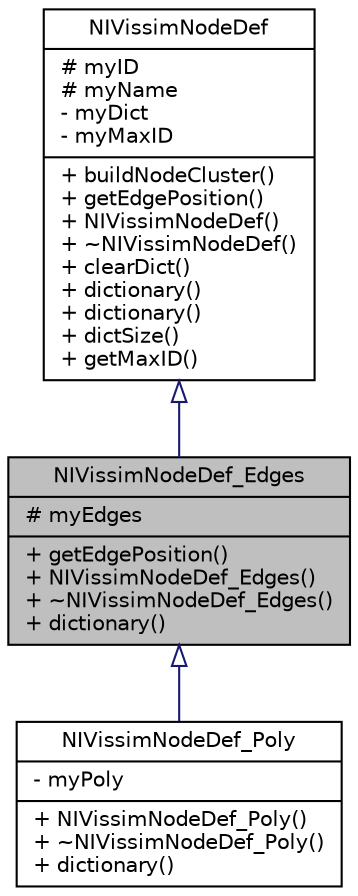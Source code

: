 digraph "NIVissimNodeDef_Edges"
{
  edge [fontname="Helvetica",fontsize="10",labelfontname="Helvetica",labelfontsize="10"];
  node [fontname="Helvetica",fontsize="10",shape=record];
  Node0 [label="{NIVissimNodeDef_Edges\n|# myEdges\l|+ getEdgePosition()\l+ NIVissimNodeDef_Edges()\l+ ~NIVissimNodeDef_Edges()\l+ dictionary()\l}",height=0.2,width=0.4,color="black", fillcolor="grey75", style="filled", fontcolor="black"];
  Node1 -> Node0 [dir="back",color="midnightblue",fontsize="10",style="solid",arrowtail="onormal",fontname="Helvetica"];
  Node1 [label="{NIVissimNodeDef\n|# myID\l# myName\l- myDict\l- myMaxID\l|+ buildNodeCluster()\l+ getEdgePosition()\l+ NIVissimNodeDef()\l+ ~NIVissimNodeDef()\l+ clearDict()\l+ dictionary()\l+ dictionary()\l+ dictSize()\l+ getMaxID()\l}",height=0.2,width=0.4,color="black", fillcolor="white", style="filled",URL="$d8/dcf/class_n_i_vissim_node_def.html"];
  Node0 -> Node2 [dir="back",color="midnightblue",fontsize="10",style="solid",arrowtail="onormal",fontname="Helvetica"];
  Node2 [label="{NIVissimNodeDef_Poly\n|- myPoly\l|+ NIVissimNodeDef_Poly()\l+ ~NIVissimNodeDef_Poly()\l+ dictionary()\l}",height=0.2,width=0.4,color="black", fillcolor="white", style="filled",URL="$d5/dff/class_n_i_vissim_node_def___poly.html"];
}
